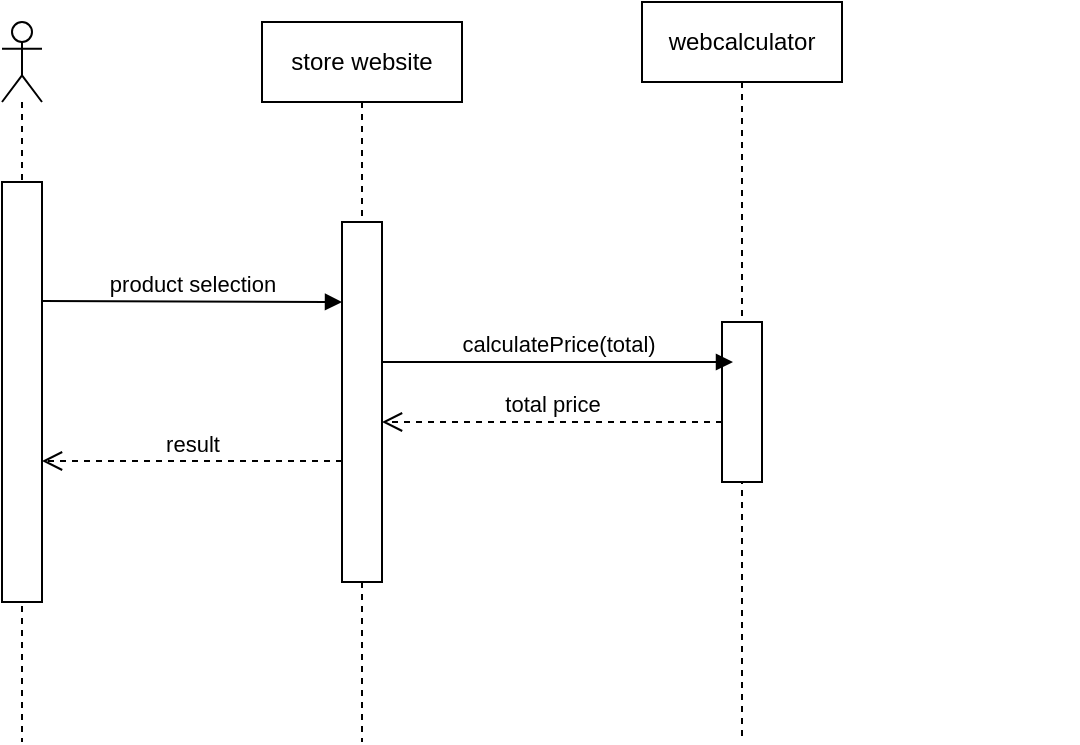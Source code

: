 <mxfile version="24.3.1" type="device">
  <diagram name="Page-1" id="QuhwVj971c-NpRBRHxe9">
    <mxGraphModel dx="1050" dy="565" grid="1" gridSize="10" guides="1" tooltips="1" connect="1" arrows="1" fold="1" page="1" pageScale="1" pageWidth="850" pageHeight="1100" math="0" shadow="0">
      <root>
        <mxCell id="0" />
        <mxCell id="1" parent="0" />
        <mxCell id="6UBvbnQ5x66d-xGpxlXS-1" value="" style="shape=umlLifeline;perimeter=lifelinePerimeter;whiteSpace=wrap;html=1;container=1;dropTarget=0;collapsible=0;recursiveResize=0;outlineConnect=0;portConstraint=eastwest;newEdgeStyle={&quot;curved&quot;:0,&quot;rounded&quot;:0};participant=umlActor;" vertex="1" parent="1">
          <mxGeometry x="240" y="150" width="20" height="360" as="geometry" />
        </mxCell>
        <mxCell id="6UBvbnQ5x66d-xGpxlXS-5" value="" style="html=1;points=[[0,0,0,0,5],[0,1,0,0,-5],[1,0,0,0,5],[1,1,0,0,-5]];perimeter=orthogonalPerimeter;outlineConnect=0;targetShapes=umlLifeline;portConstraint=eastwest;newEdgeStyle={&quot;curved&quot;:0,&quot;rounded&quot;:0};" vertex="1" parent="6UBvbnQ5x66d-xGpxlXS-1">
          <mxGeometry y="80" width="20" height="210" as="geometry" />
        </mxCell>
        <mxCell id="6UBvbnQ5x66d-xGpxlXS-2" value="store website" style="shape=umlLifeline;perimeter=lifelinePerimeter;whiteSpace=wrap;html=1;container=1;dropTarget=0;collapsible=0;recursiveResize=0;outlineConnect=0;portConstraint=eastwest;newEdgeStyle={&quot;curved&quot;:0,&quot;rounded&quot;:0};" vertex="1" parent="1">
          <mxGeometry x="370" y="150" width="100" height="360" as="geometry" />
        </mxCell>
        <mxCell id="6UBvbnQ5x66d-xGpxlXS-3" value="webcalculator" style="shape=umlLifeline;perimeter=lifelinePerimeter;whiteSpace=wrap;html=1;container=1;dropTarget=0;collapsible=0;recursiveResize=0;outlineConnect=0;portConstraint=eastwest;newEdgeStyle={&quot;curved&quot;:0,&quot;rounded&quot;:0};" vertex="1" parent="1">
          <mxGeometry x="560" y="140" width="100" height="370" as="geometry" />
        </mxCell>
        <mxCell id="6UBvbnQ5x66d-xGpxlXS-9" value="" style="html=1;points=[[0,0,0,0,5],[0,1,0,0,-5],[1,0,0,0,5],[1,1,0,0,-5]];perimeter=orthogonalPerimeter;outlineConnect=0;targetShapes=umlLifeline;portConstraint=eastwest;newEdgeStyle={&quot;curved&quot;:0,&quot;rounded&quot;:0};" vertex="1" parent="6UBvbnQ5x66d-xGpxlXS-3">
          <mxGeometry x="40" y="160" width="20" height="80" as="geometry" />
        </mxCell>
        <mxCell id="6UBvbnQ5x66d-xGpxlXS-6" value="" style="html=1;points=[[0,0,0,0,5],[0,1,0,0,-5],[1,0,0,0,5],[1,1,0,0,-5]];perimeter=orthogonalPerimeter;outlineConnect=0;targetShapes=umlLifeline;portConstraint=eastwest;newEdgeStyle={&quot;curved&quot;:0,&quot;rounded&quot;:0};" vertex="1" parent="1">
          <mxGeometry x="410" y="250" width="20" height="180" as="geometry" />
        </mxCell>
        <mxCell id="6UBvbnQ5x66d-xGpxlXS-7" value="product selection" style="html=1;verticalAlign=bottom;endArrow=block;curved=0;rounded=0;" edge="1" parent="1">
          <mxGeometry width="80" relative="1" as="geometry">
            <mxPoint x="260" y="289.5" as="sourcePoint" />
            <mxPoint x="410" y="290" as="targetPoint" />
          </mxGeometry>
        </mxCell>
        <mxCell id="6UBvbnQ5x66d-xGpxlXS-8" value="calculatePrice(total)" style="html=1;verticalAlign=bottom;endArrow=block;curved=0;rounded=0;" edge="1" parent="1">
          <mxGeometry width="80" relative="1" as="geometry">
            <mxPoint x="430" y="320" as="sourcePoint" />
            <mxPoint x="605.5" y="320" as="targetPoint" />
          </mxGeometry>
        </mxCell>
        <mxCell id="6UBvbnQ5x66d-xGpxlXS-10" value="total price" style="html=1;verticalAlign=bottom;endArrow=open;dashed=1;endSize=8;curved=0;rounded=0;" edge="1" parent="1" target="6UBvbnQ5x66d-xGpxlXS-6">
          <mxGeometry relative="1" as="geometry">
            <mxPoint x="600" y="350" as="sourcePoint" />
            <mxPoint x="520" y="350" as="targetPoint" />
          </mxGeometry>
        </mxCell>
        <mxCell id="6UBvbnQ5x66d-xGpxlXS-15" value="" style="html=1;verticalAlign=bottom;endArrow=block;curved=0;rounded=0;" edge="1" parent="1">
          <mxGeometry width="80" relative="1" as="geometry">
            <mxPoint x="769.5" y="500" as="sourcePoint" />
            <mxPoint x="769.5" y="500" as="targetPoint" />
          </mxGeometry>
        </mxCell>
        <mxCell id="6UBvbnQ5x66d-xGpxlXS-21" value="result" style="html=1;verticalAlign=bottom;endArrow=open;dashed=1;endSize=8;curved=0;rounded=0;" edge="1" parent="1">
          <mxGeometry relative="1" as="geometry">
            <mxPoint x="410" y="369.5" as="sourcePoint" />
            <mxPoint x="260" y="369.5" as="targetPoint" />
          </mxGeometry>
        </mxCell>
      </root>
    </mxGraphModel>
  </diagram>
</mxfile>
